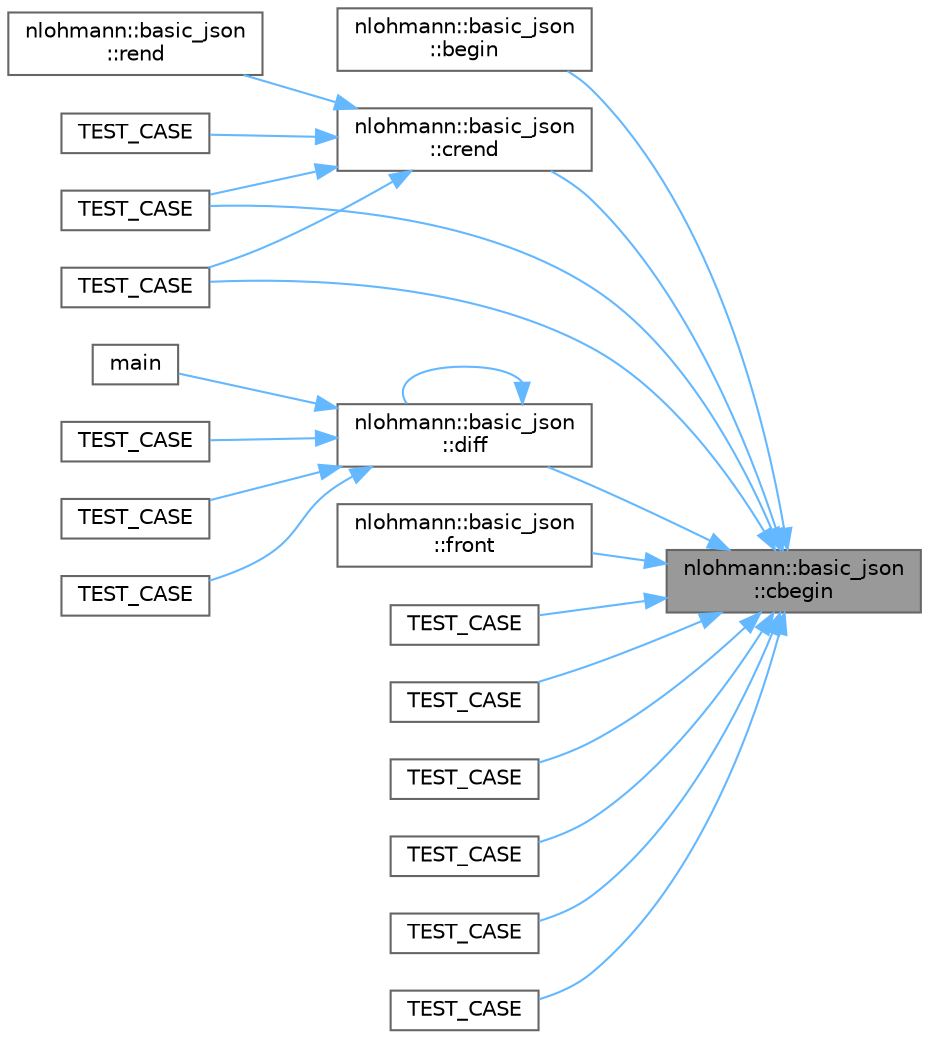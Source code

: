 digraph "nlohmann::basic_json::cbegin"
{
 // LATEX_PDF_SIZE
  bgcolor="transparent";
  edge [fontname=Helvetica,fontsize=10,labelfontname=Helvetica,labelfontsize=10];
  node [fontname=Helvetica,fontsize=10,shape=box,height=0.2,width=0.4];
  rankdir="RL";
  Node1 [id="Node000001",label="nlohmann::basic_json\l::cbegin",height=0.2,width=0.4,color="gray40", fillcolor="grey60", style="filled", fontcolor="black",tooltip="returns a const iterator to the first element"];
  Node1 -> Node2 [id="edge1_Node000001_Node000002",dir="back",color="steelblue1",style="solid",tooltip=" "];
  Node2 [id="Node000002",label="nlohmann::basic_json\l::begin",height=0.2,width=0.4,color="grey40", fillcolor="white", style="filled",URL="$classnlohmann_1_1basic__json.html#a4f147be16fcde9f510c4aac89ab511c9",tooltip="returns an iterator to the first element"];
  Node1 -> Node3 [id="edge2_Node000001_Node000003",dir="back",color="steelblue1",style="solid",tooltip=" "];
  Node3 [id="Node000003",label="nlohmann::basic_json\l::crend",height=0.2,width=0.4,color="grey40", fillcolor="white", style="filled",URL="$classnlohmann_1_1basic__json.html#a223480466a0922267d680ec8f0722d58",tooltip="returns a const reverse iterator to one before the first"];
  Node3 -> Node4 [id="edge3_Node000003_Node000004",dir="back",color="steelblue1",style="solid",tooltip=" "];
  Node4 [id="Node000004",label="nlohmann::basic_json\l::rend",height=0.2,width=0.4,color="grey40", fillcolor="white", style="filled",URL="$classnlohmann_1_1basic__json.html#a2e4cbf41d593d41847b90aea55e5e84d",tooltip="returns an iterator to the reverse-end"];
  Node3 -> Node5 [id="edge4_Node000003_Node000005",dir="back",color="steelblue1",style="solid",tooltip=" "];
  Node5 [id="Node000005",label="TEST_CASE",height=0.2,width=0.4,color="grey40", fillcolor="white", style="filled",URL="$unit-capacity_8cpp.html#aa7cd27113fe11aadbd2fc85683fdb99d",tooltip=" "];
  Node3 -> Node6 [id="edge5_Node000003_Node000006",dir="back",color="steelblue1",style="solid",tooltip=" "];
  Node6 [id="Node000006",label="TEST_CASE",height=0.2,width=0.4,color="grey40", fillcolor="white", style="filled",URL="$unit-iterators1_8cpp.html#a275a70b6b4b2851cdeb0e29b99637d5f",tooltip=" "];
  Node3 -> Node7 [id="edge6_Node000003_Node000007",dir="back",color="steelblue1",style="solid",tooltip=" "];
  Node7 [id="Node000007",label="TEST_CASE",height=0.2,width=0.4,color="grey40", fillcolor="white", style="filled",URL="$unit-iterators2_8cpp.html#a4da24b23faf415fb9c92205ace5d71bd",tooltip=" "];
  Node1 -> Node8 [id="edge7_Node000001_Node000008",dir="back",color="steelblue1",style="solid",tooltip=" "];
  Node8 [id="Node000008",label="nlohmann::basic_json\l::diff",height=0.2,width=0.4,color="grey40", fillcolor="white", style="filled",URL="$classnlohmann_1_1basic__json.html#a1c1f21327df91a4dd6c5f5a107240385",tooltip="creates a diff as a JSON patch"];
  Node8 -> Node8 [id="edge8_Node000008_Node000008",dir="back",color="steelblue1",style="solid",tooltip=" "];
  Node8 -> Node9 [id="edge9_Node000008_Node000009",dir="back",color="steelblue1",style="solid",tooltip=" "];
  Node9 [id="Node000009",label="main",height=0.2,width=0.4,color="grey40", fillcolor="white", style="filled",URL="$diff_8cpp.html#ae66f6b31b5ad750f1fe042a706a4e3d4",tooltip=" "];
  Node8 -> Node10 [id="edge10_Node000008_Node000010",dir="back",color="steelblue1",style="solid",tooltip=" "];
  Node10 [id="Node000010",label="TEST_CASE",height=0.2,width=0.4,color="grey40", fillcolor="white", style="filled",URL="$unit-json__patch_8cpp.html#a58658ae29d75546f62ea0ceb24fd3b20",tooltip=" "];
  Node8 -> Node11 [id="edge11_Node000008_Node000011",dir="back",color="steelblue1",style="solid",tooltip=" "];
  Node11 [id="Node000011",label="TEST_CASE",height=0.2,width=0.4,color="grey40", fillcolor="white", style="filled",URL="$unit-regression1_8cpp.html#aaf8ede2ee452657fac3746e57b58c22c",tooltip=" "];
  Node8 -> Node12 [id="edge12_Node000008_Node000012",dir="back",color="steelblue1",style="solid",tooltip=" "];
  Node12 [id="Node000012",label="TEST_CASE",height=0.2,width=0.4,color="grey40", fillcolor="white", style="filled",URL="$unit-regression2_8cpp.html#ae883c8adabfa3509d184fc46902df3bb",tooltip=" "];
  Node1 -> Node13 [id="edge13_Node000001_Node000013",dir="back",color="steelblue1",style="solid",tooltip=" "];
  Node13 [id="Node000013",label="nlohmann::basic_json\l::front",height=0.2,width=0.4,color="grey40", fillcolor="white", style="filled",URL="$classnlohmann_1_1basic__json.html#a5ac8f974c178cf9326b6765e22f50eb6",tooltip="access the first element"];
  Node1 -> Node14 [id="edge14_Node000001_Node000014",dir="back",color="steelblue1",style="solid",tooltip=" "];
  Node14 [id="Node000014",label="TEST_CASE",height=0.2,width=0.4,color="grey40", fillcolor="white", style="filled",URL="$unit-algorithms_8cpp.html#abec8aad08c60a897bdb39a7a1adf9901",tooltip=" "];
  Node1 -> Node15 [id="edge15_Node000001_Node000015",dir="back",color="steelblue1",style="solid",tooltip=" "];
  Node15 [id="Node000015",label="TEST_CASE",height=0.2,width=0.4,color="grey40", fillcolor="white", style="filled",URL="$unit-concepts_8cpp.html#a2ae2548ae071f29108456fa3e4ff5aea",tooltip=" "];
  Node1 -> Node16 [id="edge16_Node000001_Node000016",dir="back",color="steelblue1",style="solid",tooltip=" "];
  Node16 [id="Node000016",label="TEST_CASE",height=0.2,width=0.4,color="grey40", fillcolor="white", style="filled",URL="$unit-class__const__iterator_8cpp.html#a8b80f17cfbf0403919e0ba2b0850a3f5",tooltip=" "];
  Node1 -> Node17 [id="edge17_Node000001_Node000017",dir="back",color="steelblue1",style="solid",tooltip=" "];
  Node17 [id="Node000017",label="TEST_CASE",height=0.2,width=0.4,color="grey40", fillcolor="white", style="filled",URL="$unit-constructor1_8cpp.html#a828e2e005a2167d448df1fed0a98ce86",tooltip=" "];
  Node1 -> Node18 [id="edge18_Node000001_Node000018",dir="back",color="steelblue1",style="solid",tooltip=" "];
  Node18 [id="Node000018",label="TEST_CASE",height=0.2,width=0.4,color="grey40", fillcolor="white", style="filled",URL="$unit-element__access1_8cpp.html#ac3cdeddaeb0e496475b99983c300a4df",tooltip=" "];
  Node1 -> Node6 [id="edge19_Node000001_Node000006",dir="back",color="steelblue1",style="solid",tooltip=" "];
  Node1 -> Node7 [id="edge20_Node000001_Node000007",dir="back",color="steelblue1",style="solid",tooltip=" "];
  Node1 -> Node19 [id="edge21_Node000001_Node000019",dir="back",color="steelblue1",style="solid",tooltip=" "];
  Node19 [id="Node000019",label="TEST_CASE",height=0.2,width=0.4,color="grey40", fillcolor="white", style="filled",URL="$unit-ordered__json_8cpp.html#ac93bcd80fa7cf57ba6cf8755cd113979",tooltip=" "];
}
